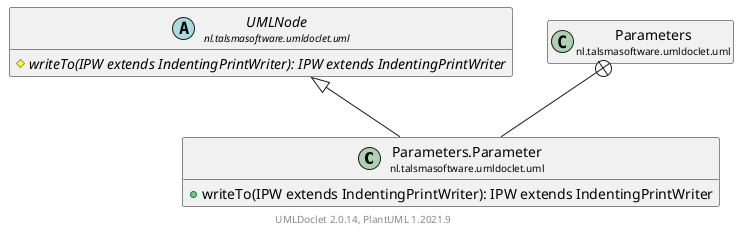@startuml
    set namespaceSeparator none
    hide empty fields
    hide empty methods

    class "<size:14>Parameters.Parameter\n<size:10>nl.talsmasoftware.umldoclet.uml" as nl.talsmasoftware.umldoclet.uml.Parameters.Parameter [[Parameters.Parameter.html]] {
        +writeTo(IPW extends IndentingPrintWriter): IPW extends IndentingPrintWriter
    }

    abstract class "<size:14>UMLNode\n<size:10>nl.talsmasoftware.umldoclet.uml" as nl.talsmasoftware.umldoclet.uml.UMLNode [[UMLNode.html]] {
        {abstract} #writeTo(IPW extends IndentingPrintWriter): IPW extends IndentingPrintWriter
    }
    class "<size:14>Parameters\n<size:10>nl.talsmasoftware.umldoclet.uml" as nl.talsmasoftware.umldoclet.uml.Parameters [[Parameters.html]]

    nl.talsmasoftware.umldoclet.uml.UMLNode <|-- nl.talsmasoftware.umldoclet.uml.Parameters.Parameter
    nl.talsmasoftware.umldoclet.uml.Parameters +-- nl.talsmasoftware.umldoclet.uml.Parameters.Parameter

    center footer UMLDoclet 2.0.14, PlantUML 1.2021.9
@enduml
